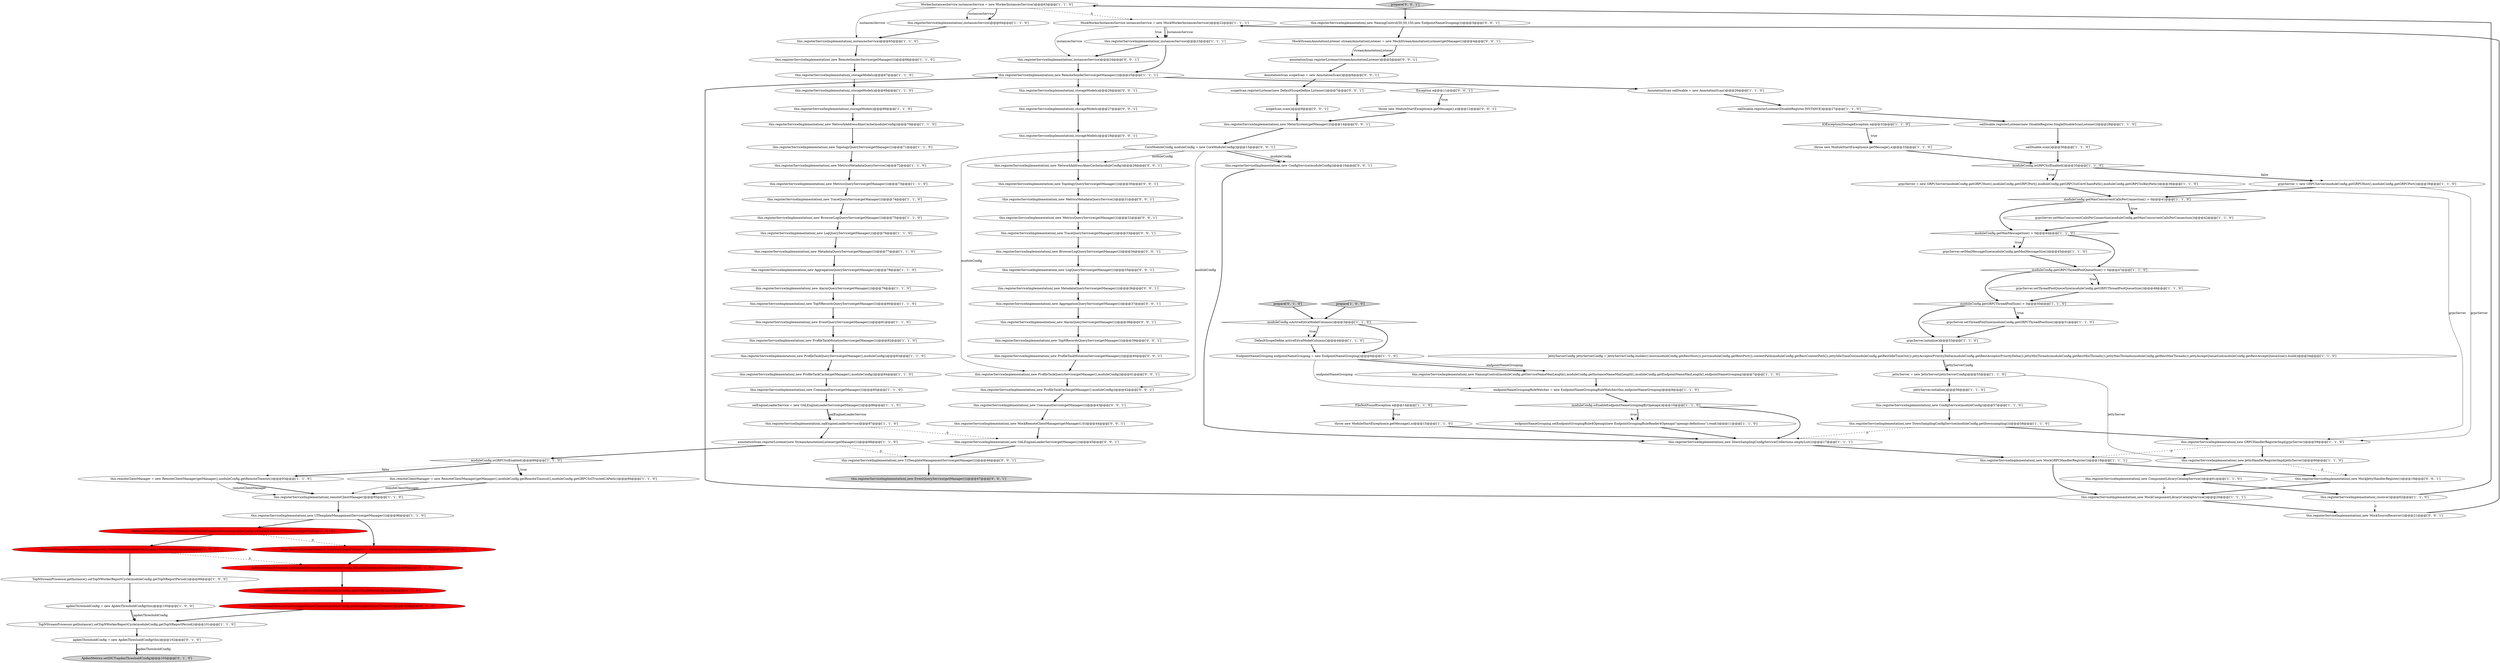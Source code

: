 digraph {
96 [style = filled, label = "this.registerServiceImplementation(,new MetricsMetadataQueryService())@@@31@@@['0', '0', '1']", fillcolor = white, shape = ellipse image = "AAA0AAABBB3BBB"];
83 [style = filled, label = "prepare['0', '1', '0']", fillcolor = lightgray, shape = diamond image = "AAA0AAABBB2BBB"];
53 [style = filled, label = "this.registerServiceImplementation(,new DownSamplingConfigService(Collections.emptyList()))@@@17@@@['1', '1', '1']", fillcolor = white, shape = ellipse image = "AAA0AAABBB1BBB"];
25 [style = filled, label = "this.registerServiceImplementation(,new AlarmQueryService(getManager()))@@@79@@@['1', '1', '0']", fillcolor = white, shape = ellipse image = "AAA0AAABBB1BBB"];
14 [style = filled, label = "this.registerServiceImplementation(,new EventQueryService(getManager()))@@@81@@@['1', '1', '0']", fillcolor = white, shape = ellipse image = "AAA0AAABBB1BBB"];
42 [style = filled, label = "this.registerServiceImplementation(,new TraceQueryService(getManager()))@@@74@@@['1', '1', '0']", fillcolor = white, shape = ellipse image = "AAA0AAABBB1BBB"];
92 [style = filled, label = "throw new ModuleStartException(e.getMessage(),e)@@@12@@@['0', '0', '1']", fillcolor = white, shape = ellipse image = "AAA0AAABBB3BBB"];
109 [style = filled, label = "this.registerServiceImplementation(,new TopologyQueryService(getManager()))@@@30@@@['0', '0', '1']", fillcolor = white, shape = ellipse image = "AAA0AAABBB3BBB"];
8 [style = filled, label = "this.registerServiceImplementation(,storageModels)@@@68@@@['1', '1', '0']", fillcolor = white, shape = ellipse image = "AAA0AAABBB1BBB"];
46 [style = filled, label = "JettyServerConfig jettyServerConfig = JettyServerConfig.builder().host(moduleConfig.getRestHost()).port(moduleConfig.getRestPort()).contextPath(moduleConfig.getRestContextPath()).jettyIdleTimeOut(moduleConfig.getRestIdleTimeOut()).jettyAcceptorPriorityDelta(moduleConfig.getRestAcceptorPriorityDelta()).jettyMinThreads(moduleConfig.getRestMinThreads()).jettyMaxThreads(moduleConfig.getRestMaxThreads()).jettyAcceptQueueSize(moduleConfig.getRestAcceptQueueSize()).build()@@@54@@@['1', '1', '0']", fillcolor = white, shape = ellipse image = "AAA0AAABBB1BBB"];
86 [style = filled, label = "this.registerServiceImplementation(,new TraceQueryService(getManager()))@@@33@@@['0', '0', '1']", fillcolor = white, shape = ellipse image = "AAA0AAABBB3BBB"];
70 [style = filled, label = "MetricsStreamProcessor.getInstance().setL1FlushPeriod(moduleConfig.getL1FlushPeriod())@@@98@@@['1', '0', '0']", fillcolor = red, shape = ellipse image = "AAA1AAABBB1BBB"];
78 [style = filled, label = "this.registerServiceImplementation(,new NamingControl(moduleConfig.getServiceNameMaxLength(),moduleConfig.getInstanceNameMaxLength(),moduleConfig.getEndpointNameMaxLength(),endpointNameGrouping))@@@7@@@['1', '1', '0']", fillcolor = white, shape = ellipse image = "AAA0AAABBB1BBB"];
94 [style = filled, label = "this.registerServiceImplementation(,storageModels)@@@28@@@['0', '0', '1']", fillcolor = white, shape = ellipse image = "AAA0AAABBB3BBB"];
45 [style = filled, label = "this.registerServiceImplementation(,new ProfileTaskCache(getManager(),moduleConfig))@@@84@@@['1', '1', '0']", fillcolor = white, shape = ellipse image = "AAA0AAABBB1BBB"];
88 [style = filled, label = "this.registerServiceImplementation(,new ProfileTaskCache(getManager(),moduleConfig))@@@42@@@['0', '0', '1']", fillcolor = white, shape = ellipse image = "AAA0AAABBB3BBB"];
75 [style = filled, label = "this.registerServiceImplementation(,new MockGRPCHandlerRegister())@@@18@@@['1', '1', '1']", fillcolor = white, shape = ellipse image = "AAA0AAABBB1BBB"];
40 [style = filled, label = "this.registerServiceImplementation(,new TopNRecordsQueryService(getManager()))@@@80@@@['1', '1', '0']", fillcolor = white, shape = ellipse image = "AAA0AAABBB1BBB"];
63 [style = filled, label = "apdexThresholdConfig = new ApdexThresholdConfig(this)@@@100@@@['1', '0', '0']", fillcolor = white, shape = ellipse image = "AAA0AAABBB1BBB"];
106 [style = filled, label = "this.registerServiceImplementation(,new MockRemoteClientManager(getManager(),0))@@@44@@@['0', '0', '1']", fillcolor = white, shape = ellipse image = "AAA0AAABBB3BBB"];
34 [style = filled, label = "this.registerServiceImplementation(,new AggregationQueryService(getManager()))@@@78@@@['1', '1', '0']", fillcolor = white, shape = ellipse image = "AAA0AAABBB1BBB"];
98 [style = filled, label = "scopeScan.registerListener(new DefaultScopeDefine.Listener())@@@7@@@['0', '0', '1']", fillcolor = white, shape = ellipse image = "AAA0AAABBB3BBB"];
1 [style = filled, label = "TopNStreamProcessor.getInstance().setTopNWorkerReportCycle(moduleConfig.getTopNReportPeriod())@@@99@@@['1', '0', '0']", fillcolor = white, shape = ellipse image = "AAA0AAABBB1BBB"];
0 [style = filled, label = "this.registerServiceImplementation(,new NetworkAddressAliasCache(moduleConfig))@@@70@@@['1', '1', '0']", fillcolor = white, shape = ellipse image = "AAA0AAABBB1BBB"];
62 [style = filled, label = "this.registerServiceImplementation(,new ProfileTaskMutationService(getManager()))@@@82@@@['1', '1', '0']", fillcolor = white, shape = ellipse image = "AAA0AAABBB1BBB"];
47 [style = filled, label = "grpcServer.setMaxMessageSize(moduleConfig.getMaxMessageSize())@@@45@@@['1', '1', '0']", fillcolor = white, shape = ellipse image = "AAA0AAABBB1BBB"];
56 [style = filled, label = "FileNotFoundException e@@@14@@@['1', '1', '0']", fillcolor = white, shape = diamond image = "AAA0AAABBB1BBB"];
121 [style = filled, label = "this.registerServiceImplementation(,new MockJettyHandlerRegister())@@@19@@@['0', '0', '1']", fillcolor = white, shape = ellipse image = "AAA0AAABBB3BBB"];
10 [style = filled, label = "this.registerServiceImplementation(,new JettyHandlerRegisterImpl(jettyServer))@@@60@@@['1', '1', '0']", fillcolor = white, shape = ellipse image = "AAA0AAABBB1BBB"];
30 [style = filled, label = "this.registerServiceImplementation(,instancesService)@@@65@@@['1', '1', '0']", fillcolor = white, shape = ellipse image = "AAA0AAABBB1BBB"];
48 [style = filled, label = "this.registerServiceImplementation(,storageModels)@@@69@@@['1', '1', '0']", fillcolor = white, shape = ellipse image = "AAA0AAABBB1BBB"];
81 [style = filled, label = "metricsStreamProcessor.setStorageSessionTimeout(moduleConfig.getStorageSessionTimeout())@@@100@@@['0', '1', '0']", fillcolor = red, shape = ellipse image = "AAA1AAABBB2BBB"];
67 [style = filled, label = "moduleConfig.getGRPCThreadPoolQueueSize() > 0@@@47@@@['1', '1', '0']", fillcolor = white, shape = diamond image = "AAA0AAABBB1BBB"];
101 [style = filled, label = "this.registerServiceImplementation(,new AggregationQueryService(getManager()))@@@37@@@['0', '0', '1']", fillcolor = white, shape = ellipse image = "AAA0AAABBB3BBB"];
117 [style = filled, label = "AnnotationScan scopeScan = new AnnotationScan()@@@6@@@['0', '0', '1']", fillcolor = white, shape = ellipse image = "AAA0AAABBB3BBB"];
114 [style = filled, label = "this.registerServiceImplementation(,new BrowserLogQueryService(getManager()))@@@34@@@['0', '0', '1']", fillcolor = white, shape = ellipse image = "AAA0AAABBB3BBB"];
37 [style = filled, label = "throw new ModuleStartException(e.getMessage(),e)@@@33@@@['1', '1', '0']", fillcolor = white, shape = ellipse image = "AAA0AAABBB1BBB"];
35 [style = filled, label = "this.registerServiceImplementation(,new CommandService(getManager()))@@@85@@@['1', '1', '0']", fillcolor = white, shape = ellipse image = "AAA0AAABBB1BBB"];
39 [style = filled, label = "this.registerServiceImplementation(,storageModels)@@@67@@@['1', '1', '0']", fillcolor = white, shape = ellipse image = "AAA0AAABBB1BBB"];
76 [style = filled, label = "grpcServer.setThreadPoolSize(moduleConfig.getGRPCThreadPoolSize())@@@51@@@['1', '1', '0']", fillcolor = white, shape = ellipse image = "AAA0AAABBB1BBB"];
90 [style = filled, label = "this.registerServiceImplementation(,new MockSourceReceiver())@@@21@@@['0', '0', '1']", fillcolor = white, shape = ellipse image = "AAA0AAABBB3BBB"];
108 [style = filled, label = "this.registerServiceImplementation(,new MetricsQueryService(getManager()))@@@32@@@['0', '0', '1']", fillcolor = white, shape = ellipse image = "AAA0AAABBB3BBB"];
79 [style = filled, label = "apdexThresholdConfig = new ApdexThresholdConfig(this)@@@102@@@['0', '1', '0']", fillcolor = white, shape = ellipse image = "AAA0AAABBB2BBB"];
103 [style = filled, label = "this.registerServiceImplementation(,new ProfileTaskMutationService(getManager()))@@@40@@@['0', '0', '1']", fillcolor = white, shape = ellipse image = "AAA0AAABBB3BBB"];
71 [style = filled, label = "oalDisable.registerListener(DisableRegister.INSTANCE)@@@27@@@['1', '1', '0']", fillcolor = white, shape = ellipse image = "AAA0AAABBB1BBB"];
43 [style = filled, label = "this.remoteClientManager = new RemoteClientManager(getManager(),moduleConfig.getRemoteTimeout())@@@93@@@['1', '1', '0']", fillcolor = white, shape = ellipse image = "AAA0AAABBB1BBB"];
59 [style = filled, label = "this.registerServiceImplementation(,new ProfileTaskQueryService(getManager(),moduleConfig))@@@83@@@['1', '1', '0']", fillcolor = white, shape = ellipse image = "AAA0AAABBB1BBB"];
73 [style = filled, label = "this.registerServiceImplementation(,oalEngineLoaderService)@@@87@@@['1', '1', '0']", fillcolor = white, shape = ellipse image = "AAA0AAABBB1BBB"];
15 [style = filled, label = "this.registerServiceImplementation(,new MetricsMetadataQueryService())@@@72@@@['1', '1', '0']", fillcolor = white, shape = ellipse image = "AAA0AAABBB1BBB"];
89 [style = filled, label = "this.registerServiceImplementation(,new UITemplateManagementService(getManager()))@@@46@@@['0', '0', '1']", fillcolor = white, shape = ellipse image = "AAA0AAABBB3BBB"];
7 [style = filled, label = "moduleConfig.getMaxConcurrentCallsPerConnection() > 0@@@41@@@['1', '1', '0']", fillcolor = white, shape = diamond image = "AAA0AAABBB1BBB"];
52 [style = filled, label = "IOException|StorageException e@@@32@@@['1', '1', '0']", fillcolor = white, shape = diamond image = "AAA0AAABBB1BBB"];
31 [style = filled, label = "moduleConfig.isGRPCSslEnabled()@@@89@@@['1', '1', '0']", fillcolor = white, shape = diamond image = "AAA0AAABBB1BBB"];
107 [style = filled, label = "prepare['0', '0', '1']", fillcolor = lightgray, shape = diamond image = "AAA0AAABBB3BBB"];
49 [style = filled, label = "oalDisable.registerListener(new DisableRegister.SingleDisableScanListener())@@@28@@@['1', '1', '0']", fillcolor = white, shape = ellipse image = "AAA0AAABBB1BBB"];
119 [style = filled, label = "this.registerServiceImplementation(,new EventQueryService(getManager()))@@@47@@@['0', '0', '1']", fillcolor = lightgray, shape = ellipse image = "AAA0AAABBB3BBB"];
118 [style = filled, label = "this.registerServiceImplementation(,new ProfileTaskQueryService(getManager(),moduleConfig))@@@41@@@['0', '0', '1']", fillcolor = white, shape = ellipse image = "AAA0AAABBB3BBB"];
38 [style = filled, label = "this.registerServiceImplementation(,new ComponentLibraryCatalogService())@@@61@@@['1', '1', '0']", fillcolor = white, shape = ellipse image = "AAA0AAABBB1BBB"];
104 [style = filled, label = "this.registerServiceImplementation(,new NetworkAddressAliasCache(moduleConfig))@@@29@@@['0', '0', '1']", fillcolor = white, shape = ellipse image = "AAA0AAABBB3BBB"];
24 [style = filled, label = "prepare['1', '0', '0']", fillcolor = lightgray, shape = diamond image = "AAA0AAABBB1BBB"];
36 [style = filled, label = "this.registerServiceImplementation(,new GRPCHandlerRegisterImpl(grpcServer))@@@59@@@['1', '1', '0']", fillcolor = white, shape = ellipse image = "AAA0AAABBB1BBB"];
87 [style = filled, label = "this.registerServiceImplementation(,storageModels)@@@27@@@['0', '0', '1']", fillcolor = white, shape = ellipse image = "AAA0AAABBB3BBB"];
9 [style = filled, label = "this.registerServiceImplementation(,new BrowserLogQueryService(getManager()))@@@75@@@['1', '1', '0']", fillcolor = white, shape = ellipse image = "AAA0AAABBB1BBB"];
95 [style = filled, label = "MockStreamAnnotationListener streamAnnotationListener = new MockStreamAnnotationListener(getManager())@@@4@@@['0', '0', '1']", fillcolor = white, shape = ellipse image = "AAA0AAABBB3BBB"];
21 [style = filled, label = "this.registerServiceImplementation(,instancesService)@@@23@@@['1', '1', '1']", fillcolor = white, shape = ellipse image = "AAA0AAABBB1BBB"];
17 [style = filled, label = "this.registerServiceImplementation(,new UITemplateManagementService(getManager()))@@@96@@@['1', '1', '0']", fillcolor = white, shape = ellipse image = "AAA0AAABBB1BBB"];
13 [style = filled, label = "this.registerServiceImplementation(,new MetricsQueryService(getManager()))@@@73@@@['1', '1', '0']", fillcolor = white, shape = ellipse image = "AAA0AAABBB1BBB"];
60 [style = filled, label = "this.registerServiceImplementation(,new RemoteSenderService(getManager()))@@@25@@@['1', '1', '1']", fillcolor = white, shape = ellipse image = "AAA0AAABBB1BBB"];
65 [style = filled, label = "annotationScan.registerListener(new StreamAnnotationListener(getManager()))@@@88@@@['1', '1', '0']", fillcolor = white, shape = ellipse image = "AAA0AAABBB1BBB"];
80 [style = filled, label = "final MetricsStreamProcessor metricsStreamProcessor = MetricsStreamProcessor.getInstance()@@@97@@@['0', '1', '0']", fillcolor = red, shape = ellipse image = "AAA1AAABBB2BBB"];
69 [style = filled, label = "moduleConfig.getMaxMessageSize() > 0@@@44@@@['1', '1', '0']", fillcolor = white, shape = diamond image = "AAA0AAABBB1BBB"];
77 [style = filled, label = "AnnotationScan oalDisable = new AnnotationScan()@@@26@@@['1', '1', '0']", fillcolor = white, shape = ellipse image = "AAA0AAABBB1BBB"];
84 [style = filled, label = "metricsStreamProcessor.setEnableDatabaseSession(moduleConfig.isEnableDatabaseSession())@@@98@@@['0', '1', '0']", fillcolor = red, shape = ellipse image = "AAA1AAABBB2BBB"];
41 [style = filled, label = "WorkerInstancesService instancesService = new WorkerInstancesService()@@@63@@@['1', '1', '0']", fillcolor = white, shape = ellipse image = "AAA0AAABBB1BBB"];
99 [style = filled, label = "this.registerServiceImplementation(,new OALEngineLoaderService(getManager()))@@@45@@@['0', '0', '1']", fillcolor = white, shape = ellipse image = "AAA0AAABBB3BBB"];
58 [style = filled, label = "moduleConfig.isActiveExtraModelColumns()@@@3@@@['1', '1', '0']", fillcolor = white, shape = diamond image = "AAA0AAABBB1BBB"];
72 [style = filled, label = "grpcServer.setThreadPoolQueueSize(moduleConfig.getGRPCThreadPoolQueueSize())@@@48@@@['1', '1', '0']", fillcolor = white, shape = ellipse image = "AAA0AAABBB1BBB"];
120 [style = filled, label = "this.registerServiceImplementation(,storageModels)@@@26@@@['0', '0', '1']", fillcolor = white, shape = ellipse image = "AAA0AAABBB3BBB"];
110 [style = filled, label = "annotationScan.registerListener(streamAnnotationListener)@@@5@@@['0', '0', '1']", fillcolor = white, shape = ellipse image = "AAA0AAABBB3BBB"];
105 [style = filled, label = "this.registerServiceImplementation(,new ConfigService(moduleConfig))@@@16@@@['0', '0', '1']", fillcolor = white, shape = ellipse image = "AAA0AAABBB3BBB"];
91 [style = filled, label = "this.registerServiceImplementation(,new NamingControl(50,50,150,new EndpointNameGrouping()))@@@3@@@['0', '0', '1']", fillcolor = white, shape = ellipse image = "AAA0AAABBB3BBB"];
23 [style = filled, label = "this.remoteClientManager = new RemoteClientManager(getManager(),moduleConfig.getRemoteTimeout(),moduleConfig.getGRPCSslTrustedCAPath())@@@90@@@['1', '1', '0']", fillcolor = white, shape = ellipse image = "AAA0AAABBB1BBB"];
20 [style = filled, label = "MetricsStreamProcessor.getInstance().setEnableDatabaseSession(moduleConfig.isEnableDatabaseSession())@@@97@@@['1', '0', '0']", fillcolor = red, shape = ellipse image = "AAA1AAABBB1BBB"];
16 [style = filled, label = "this.registerServiceImplementation(,new MetadataQueryService(getManager()))@@@77@@@['1', '1', '0']", fillcolor = white, shape = ellipse image = "AAA0AAABBB1BBB"];
2 [style = filled, label = "grpcServer.initialize()@@@53@@@['1', '1', '0']", fillcolor = white, shape = ellipse image = "AAA0AAABBB1BBB"];
66 [style = filled, label = "this.registerServiceImplementation(,new MockComponentLibraryCatalogService())@@@20@@@['1', '1', '1']", fillcolor = white, shape = ellipse image = "AAA0AAABBB1BBB"];
57 [style = filled, label = "endpointNameGroupingRuleWatcher = new EndpointNameGroupingRuleWatcher(this,endpointNameGrouping)@@@9@@@['1', '1', '0']", fillcolor = white, shape = ellipse image = "AAA0AAABBB1BBB"];
26 [style = filled, label = "DefaultScopeDefine.activeExtraModelColumns()@@@4@@@['1', '1', '0']", fillcolor = white, shape = ellipse image = "AAA0AAABBB1BBB"];
29 [style = filled, label = "this.registerServiceImplementation(,instancesService)@@@64@@@['1', '1', '0']", fillcolor = white, shape = ellipse image = "AAA0AAABBB1BBB"];
12 [style = filled, label = "moduleConfig.isEnableEndpointNameGroupingByOpenapi()@@@10@@@['1', '1', '0']", fillcolor = white, shape = diamond image = "AAA0AAABBB1BBB"];
28 [style = filled, label = "endpointNameGrouping.setEndpointGroupingRule4Openapi(new EndpointGroupingRuleReader4Openapi(\"openapi-definitions\").read())@@@11@@@['1', '1', '0']", fillcolor = white, shape = ellipse image = "AAA0AAABBB1BBB"];
93 [style = filled, label = "this.registerServiceImplementation(,instancesService)@@@24@@@['0', '0', '1']", fillcolor = white, shape = ellipse image = "AAA0AAABBB3BBB"];
85 [style = filled, label = "metricsStreamProcessor.setL1FlushPeriod(moduleConfig.getL1FlushPeriod())@@@99@@@['0', '1', '0']", fillcolor = red, shape = ellipse image = "AAA1AAABBB2BBB"];
116 [style = filled, label = "this.registerServiceImplementation(,new CommandService(getManager()))@@@43@@@['0', '0', '1']", fillcolor = white, shape = ellipse image = "AAA0AAABBB3BBB"];
18 [style = filled, label = "MockWorkerInstancesService instancesService = new MockWorkerInstancesService()@@@22@@@['1', '1', '1']", fillcolor = white, shape = ellipse image = "AAA0AAABBB1BBB"];
50 [style = filled, label = "oalEngineLoaderService = new OALEngineLoaderService(getManager())@@@86@@@['1', '1', '0']", fillcolor = white, shape = ellipse image = "AAA0AAABBB1BBB"];
111 [style = filled, label = "Exception e@@@11@@@['0', '0', '1']", fillcolor = white, shape = diamond image = "AAA0AAABBB3BBB"];
115 [style = filled, label = "this.registerServiceImplementation(,new TopNRecordsQueryService(getManager()))@@@39@@@['0', '0', '1']", fillcolor = white, shape = ellipse image = "AAA0AAABBB3BBB"];
74 [style = filled, label = "grpcServer.setMaxConcurrentCallsPerConnection(moduleConfig.getMaxConcurrentCallsPerConnection())@@@42@@@['1', '1', '0']", fillcolor = white, shape = ellipse image = "AAA0AAABBB1BBB"];
27 [style = filled, label = "EndpointNameGrouping endpointNameGrouping = new EndpointNameGrouping()@@@6@@@['1', '1', '0']", fillcolor = white, shape = ellipse image = "AAA0AAABBB1BBB"];
112 [style = filled, label = "this.registerServiceImplementation(,new LogQueryService(getManager()))@@@35@@@['0', '0', '1']", fillcolor = white, shape = ellipse image = "AAA0AAABBB3BBB"];
32 [style = filled, label = "this.registerServiceImplementation(,new RemoteSenderService(getManager()))@@@66@@@['1', '1', '0']", fillcolor = white, shape = ellipse image = "AAA0AAABBB1BBB"];
11 [style = filled, label = "this.registerServiceImplementation(,new LogQueryService(getManager()))@@@76@@@['1', '1', '0']", fillcolor = white, shape = ellipse image = "AAA0AAABBB1BBB"];
100 [style = filled, label = "CoreModuleConfig moduleConfig = new CoreModuleConfig()@@@15@@@['0', '0', '1']", fillcolor = white, shape = ellipse image = "AAA0AAABBB3BBB"];
51 [style = filled, label = "this.registerServiceImplementation(,remoteClientManager)@@@95@@@['1', '1', '0']", fillcolor = white, shape = ellipse image = "AAA0AAABBB1BBB"];
19 [style = filled, label = "grpcServer = new GRPCServer(moduleConfig.getGRPCHost(),moduleConfig.getGRPCPort())@@@39@@@['1', '1', '0']", fillcolor = white, shape = ellipse image = "AAA0AAABBB1BBB"];
68 [style = filled, label = "throw new ModuleStartException(e.getMessage(),e)@@@15@@@['1', '1', '0']", fillcolor = white, shape = ellipse image = "AAA0AAABBB1BBB"];
55 [style = filled, label = "moduleConfig.getGRPCThreadPoolSize() > 0@@@50@@@['1', '1', '0']", fillcolor = white, shape = diamond image = "AAA0AAABBB1BBB"];
22 [style = filled, label = "jettyServer.initialize()@@@56@@@['1', '1', '0']", fillcolor = white, shape = ellipse image = "AAA0AAABBB1BBB"];
54 [style = filled, label = "TopNStreamProcessor.getInstance().setTopNWorkerReportCycle(moduleConfig.getTopNReportPeriod())@@@101@@@['1', '1', '0']", fillcolor = white, shape = ellipse image = "AAA0AAABBB1BBB"];
3 [style = filled, label = "this.registerServiceImplementation(,new DownSamplingConfigService(moduleConfig.getDownsampling()))@@@58@@@['1', '1', '0']", fillcolor = white, shape = ellipse image = "AAA0AAABBB1BBB"];
6 [style = filled, label = "grpcServer = new GRPCServer(moduleConfig.getGRPCHost(),moduleConfig.getGRPCPort(),moduleConfig.getGRPCSslCertChainPath(),moduleConfig.getGRPCSslKeyPath())@@@36@@@['1', '1', '0']", fillcolor = white, shape = ellipse image = "AAA0AAABBB1BBB"];
4 [style = filled, label = "this.registerServiceImplementation(,new TopologyQueryService(getManager()))@@@71@@@['1', '1', '0']", fillcolor = white, shape = ellipse image = "AAA0AAABBB1BBB"];
113 [style = filled, label = "scopeScan.scan()@@@9@@@['0', '0', '1']", fillcolor = white, shape = ellipse image = "AAA0AAABBB3BBB"];
44 [style = filled, label = "oalDisable.scan()@@@30@@@['1', '1', '0']", fillcolor = white, shape = ellipse image = "AAA0AAABBB1BBB"];
97 [style = filled, label = "this.registerServiceImplementation(,new MeterSystem(getManager()))@@@14@@@['0', '0', '1']", fillcolor = white, shape = ellipse image = "AAA0AAABBB3BBB"];
64 [style = filled, label = "this.registerServiceImplementation(,receiver)@@@62@@@['1', '1', '0']", fillcolor = white, shape = ellipse image = "AAA0AAABBB1BBB"];
82 [style = filled, label = "ApdexMetrics.setDICT(apdexThresholdConfig)@@@103@@@['0', '1', '0']", fillcolor = lightgray, shape = ellipse image = "AAA0AAABBB2BBB"];
102 [style = filled, label = "this.registerServiceImplementation(,new AlarmQueryService(getManager()))@@@38@@@['0', '0', '1']", fillcolor = white, shape = ellipse image = "AAA0AAABBB3BBB"];
5 [style = filled, label = "moduleConfig.isGRPCSslEnabled()@@@35@@@['1', '1', '0']", fillcolor = white, shape = diamond image = "AAA0AAABBB1BBB"];
122 [style = filled, label = "this.registerServiceImplementation(,new MetadataQueryService(getManager()))@@@36@@@['0', '0', '1']", fillcolor = white, shape = ellipse image = "AAA0AAABBB3BBB"];
33 [style = filled, label = "this.registerServiceImplementation(,new ConfigService(moduleConfig))@@@57@@@['1', '1', '0']", fillcolor = white, shape = ellipse image = "AAA0AAABBB1BBB"];
61 [style = filled, label = "jettyServer = new JettyServer(jettyServerConfig)@@@55@@@['1', '1', '0']", fillcolor = white, shape = ellipse image = "AAA0AAABBB1BBB"];
38->64 [style = bold, label=""];
74->69 [style = bold, label=""];
115->103 [style = bold, label=""];
12->53 [style = bold, label=""];
80->84 [style = bold, label=""];
9->11 [style = bold, label=""];
73->65 [style = bold, label=""];
23->51 [style = bold, label=""];
29->30 [style = bold, label=""];
87->94 [style = bold, label=""];
46->61 [style = solid, label="jettyServerConfig"];
46->61 [style = bold, label=""];
20->70 [style = bold, label=""];
4->15 [style = bold, label=""];
42->9 [style = bold, label=""];
24->58 [style = bold, label=""];
55->2 [style = bold, label=""];
107->91 [style = bold, label=""];
100->104 [style = solid, label="moduleConfig"];
86->114 [style = bold, label=""];
52->37 [style = dotted, label="true"];
7->69 [style = bold, label=""];
89->119 [style = bold, label=""];
69->47 [style = dotted, label="true"];
37->5 [style = bold, label=""];
67->72 [style = dotted, label="true"];
7->74 [style = bold, label=""];
3->36 [style = bold, label=""];
61->22 [style = bold, label=""];
18->93 [style = solid, label="instancesService"];
35->50 [style = bold, label=""];
27->78 [style = bold, label=""];
51->17 [style = bold, label=""];
7->74 [style = dotted, label="true"];
71->49 [style = bold, label=""];
66->60 [style = bold, label=""];
91->95 [style = bold, label=""];
100->88 [style = solid, label="moduleConfig"];
104->109 [style = bold, label=""];
41->18 [style = dashed, label="0"];
92->97 [style = bold, label=""];
53->75 [style = bold, label=""];
45->35 [style = bold, label=""];
83->58 [style = bold, label=""];
38->66 [style = dashed, label="0"];
25->40 [style = bold, label=""];
36->75 [style = dashed, label="0"];
17->20 [style = bold, label=""];
102->115 [style = bold, label=""];
11->16 [style = bold, label=""];
41->29 [style = solid, label="instancesService"];
22->33 [style = bold, label=""];
15->13 [style = bold, label=""];
100->105 [style = bold, label=""];
19->36 [style = solid, label="grpcServer"];
12->28 [style = bold, label=""];
33->3 [style = bold, label=""];
75->121 [style = bold, label=""];
63->54 [style = bold, label=""];
52->37 [style = bold, label=""];
50->73 [style = solid, label="oalEngineLoaderService"];
43->51 [style = bold, label=""];
39->8 [style = bold, label=""];
5->6 [style = dotted, label="true"];
16->34 [style = bold, label=""];
95->110 [style = solid, label="streamAnnotationListener"];
23->51 [style = solid, label="remoteClientManager"];
76->2 [style = bold, label=""];
55->76 [style = bold, label=""];
61->10 [style = solid, label="jettyServer"];
60->77 [style = bold, label=""];
26->27 [style = bold, label=""];
113->97 [style = bold, label=""];
75->66 [style = bold, label=""];
114->112 [style = bold, label=""];
101->102 [style = bold, label=""];
5->6 [style = bold, label=""];
106->99 [style = bold, label=""];
57->12 [style = bold, label=""];
110->117 [style = bold, label=""];
31->23 [style = dotted, label="true"];
31->43 [style = dotted, label="false"];
77->71 [style = bold, label=""];
21->60 [style = bold, label=""];
103->118 [style = bold, label=""];
6->7 [style = bold, label=""];
109->96 [style = bold, label=""];
65->89 [style = dashed, label="0"];
1->63 [style = bold, label=""];
64->41 [style = bold, label=""];
6->36 [style = solid, label="grpcServer"];
17->80 [style = bold, label=""];
56->68 [style = bold, label=""];
20->80 [style = dashed, label="0"];
21->93 [style = bold, label=""];
55->76 [style = dotted, label="true"];
72->55 [style = bold, label=""];
13->42 [style = bold, label=""];
65->31 [style = bold, label=""];
98->113 [style = bold, label=""];
90->18 [style = bold, label=""];
59->45 [style = bold, label=""];
56->68 [style = dotted, label="true"];
27->57 [style = solid, label="endpointNameGrouping"];
49->44 [style = bold, label=""];
60->120 [style = bold, label=""];
18->21 [style = dotted, label="true"];
111->92 [style = dotted, label="true"];
30->32 [style = bold, label=""];
58->26 [style = dotted, label="true"];
68->53 [style = bold, label=""];
79->82 [style = bold, label=""];
67->72 [style = bold, label=""];
79->82 [style = solid, label="apdexThresholdConfig"];
3->53 [style = dashed, label="0"];
10->121 [style = dashed, label="0"];
111->92 [style = bold, label=""];
5->19 [style = bold, label=""];
121->66 [style = bold, label=""];
84->85 [style = bold, label=""];
99->89 [style = bold, label=""];
43->51 [style = solid, label="remoteClientManager"];
108->86 [style = bold, label=""];
116->106 [style = bold, label=""];
85->81 [style = bold, label=""];
70->84 [style = dashed, label="0"];
40->14 [style = bold, label=""];
31->43 [style = bold, label=""];
100->118 [style = solid, label="moduleConfig"];
32->39 [style = bold, label=""];
63->54 [style = solid, label="apdexThresholdConfig"];
58->26 [style = bold, label=""];
18->21 [style = bold, label=""];
94->104 [style = bold, label=""];
44->5 [style = bold, label=""];
88->116 [style = bold, label=""];
10->38 [style = bold, label=""];
36->10 [style = bold, label=""];
70->1 [style = bold, label=""];
62->59 [style = bold, label=""];
117->98 [style = bold, label=""];
2->46 [style = bold, label=""];
5->19 [style = dotted, label="false"];
34->25 [style = bold, label=""];
58->27 [style = bold, label=""];
31->23 [style = bold, label=""];
69->67 [style = bold, label=""];
81->54 [style = bold, label=""];
54->79 [style = bold, label=""];
118->88 [style = bold, label=""];
28->53 [style = bold, label=""];
41->29 [style = bold, label=""];
18->21 [style = solid, label="instancesService"];
27->78 [style = solid, label="endpointNameGrouping"];
41->30 [style = solid, label="instancesService"];
122->101 [style = bold, label=""];
112->122 [style = bold, label=""];
100->105 [style = solid, label="moduleConfig"];
120->87 [style = bold, label=""];
48->0 [style = bold, label=""];
12->28 [style = dotted, label="true"];
93->60 [style = bold, label=""];
8->48 [style = bold, label=""];
78->57 [style = bold, label=""];
67->55 [style = bold, label=""];
64->90 [style = dashed, label="0"];
0->4 [style = bold, label=""];
50->73 [style = bold, label=""];
69->47 [style = bold, label=""];
96->108 [style = bold, label=""];
47->67 [style = bold, label=""];
97->100 [style = bold, label=""];
14->62 [style = bold, label=""];
95->110 [style = bold, label=""];
105->53 [style = bold, label=""];
19->7 [style = bold, label=""];
66->90 [style = bold, label=""];
73->99 [style = dashed, label="0"];
}
